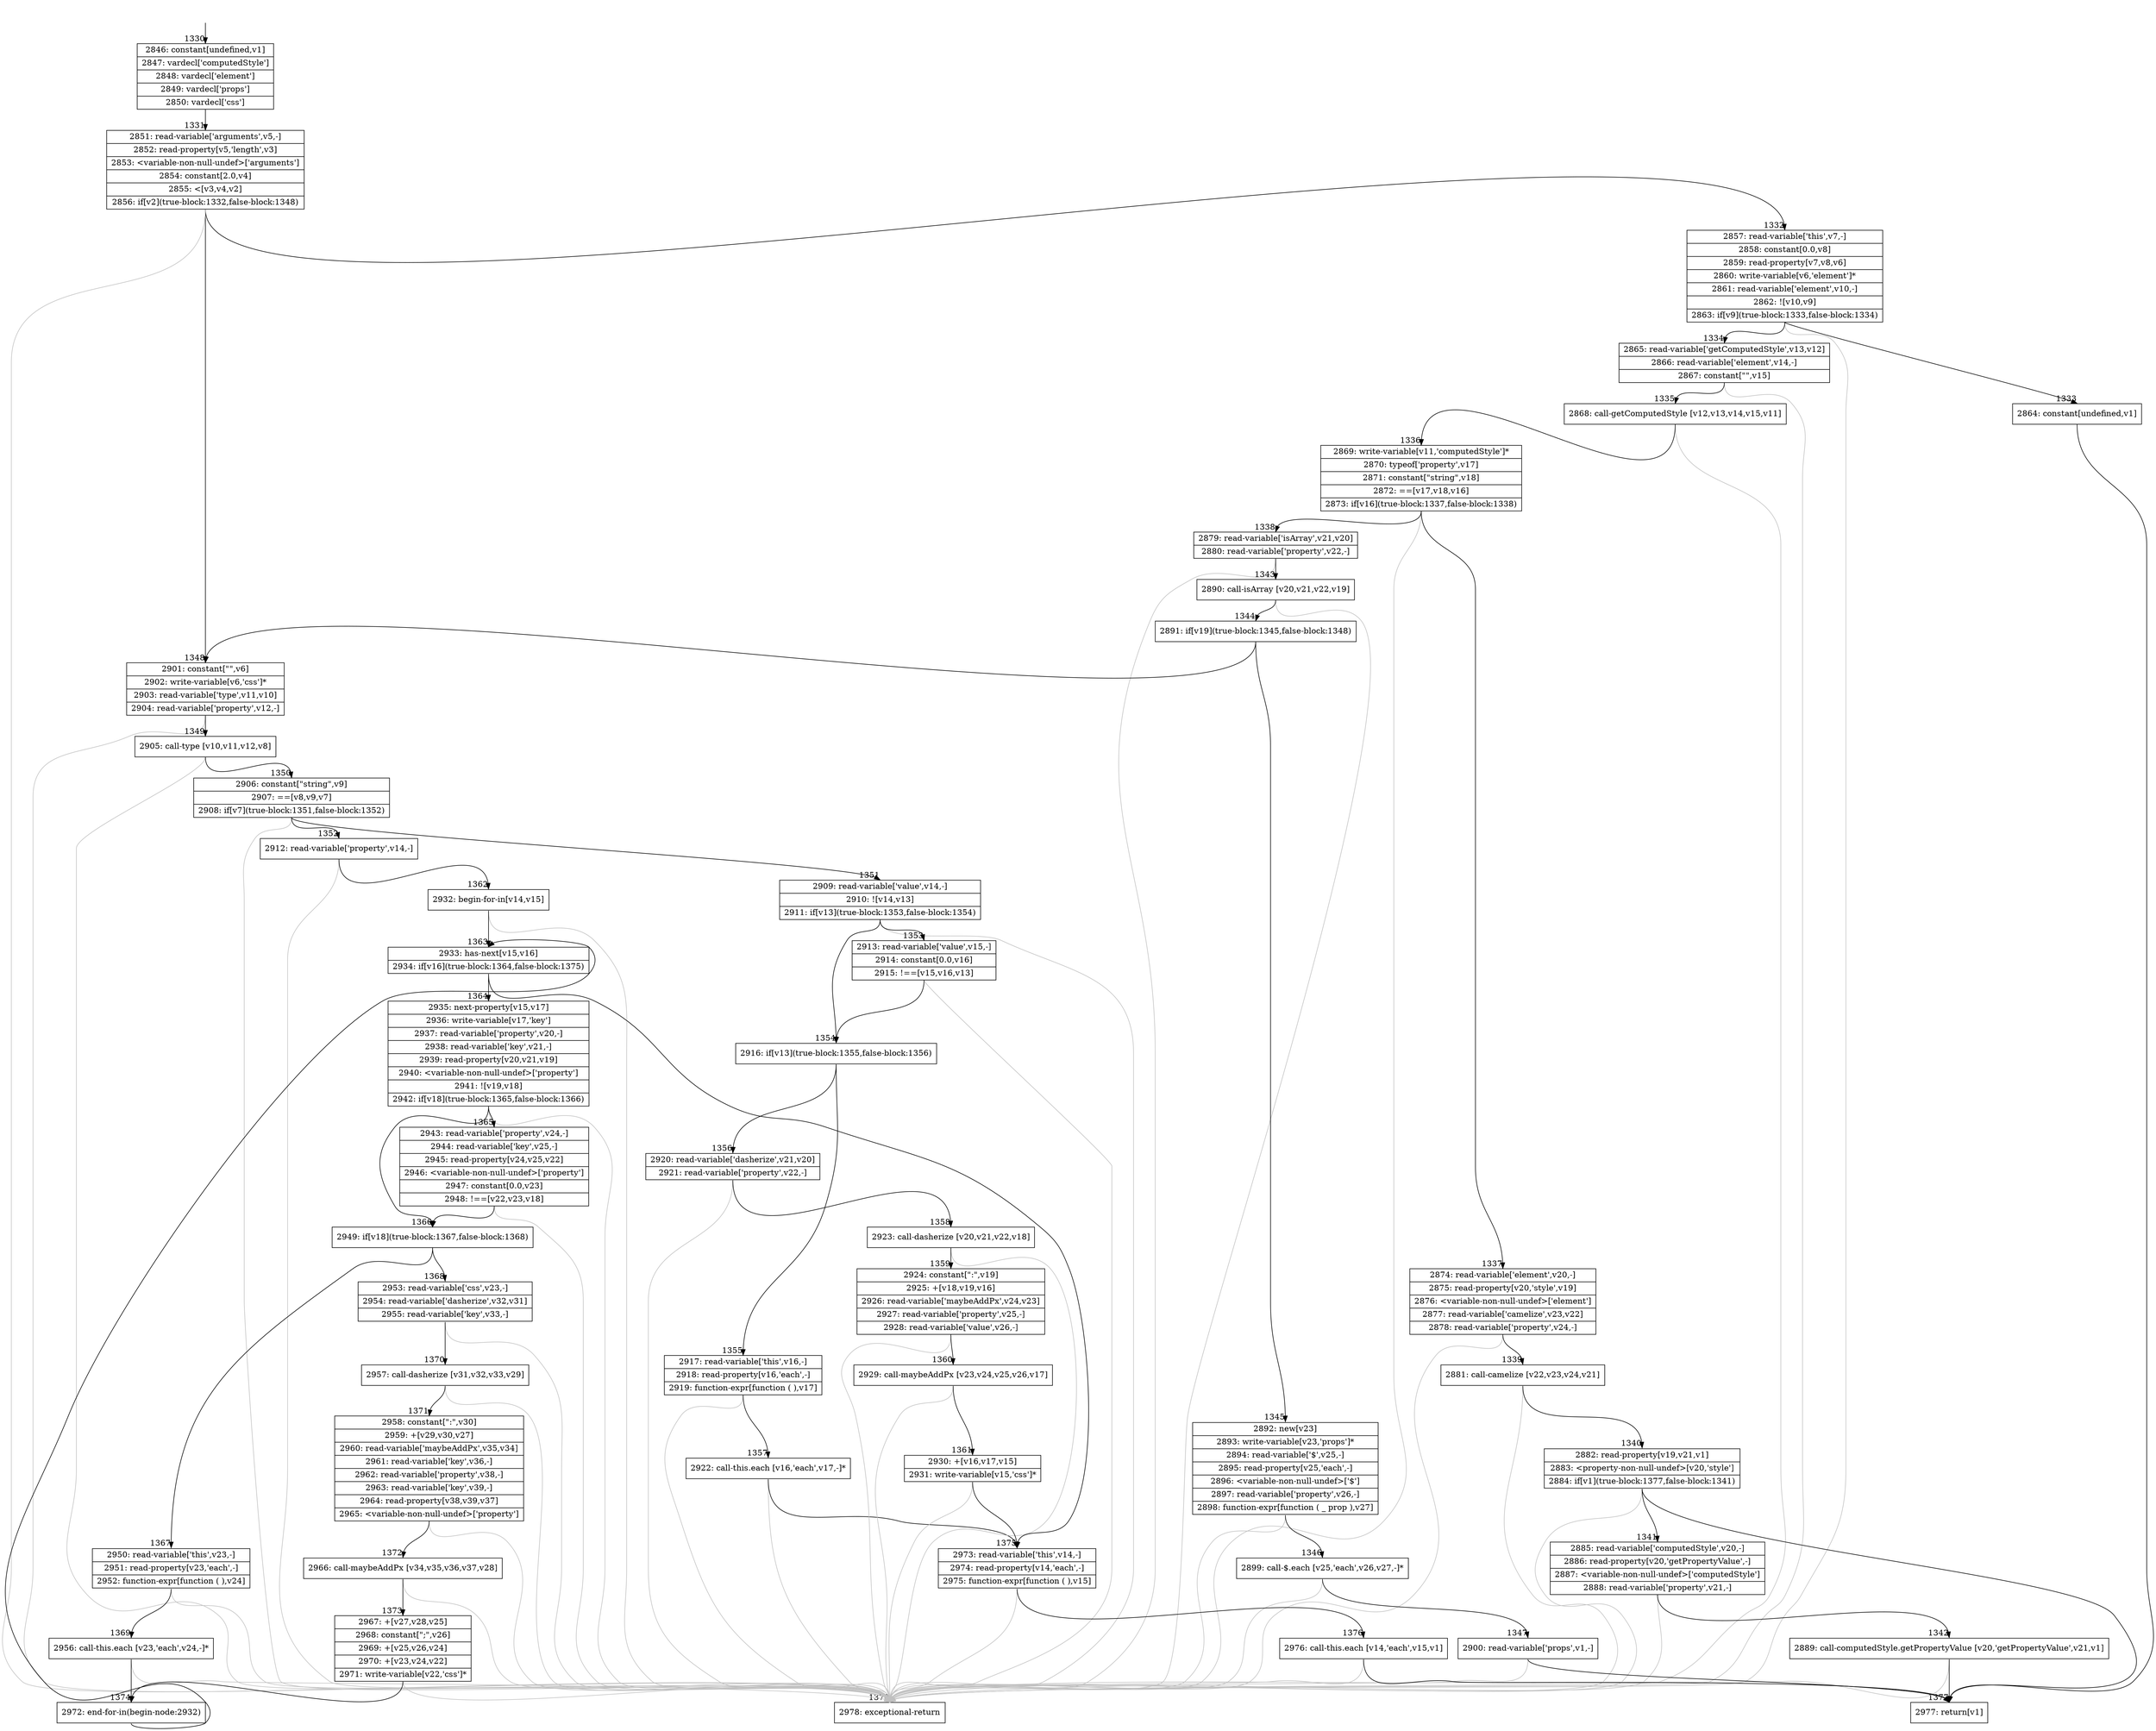 digraph {
rankdir="TD"
BB_entry126[shape=none,label=""];
BB_entry126 -> BB1330 [tailport=s, headport=n, headlabel="    1330"]
BB1330 [shape=record label="{2846: constant[undefined,v1]|2847: vardecl['computedStyle']|2848: vardecl['element']|2849: vardecl['props']|2850: vardecl['css']}" ] 
BB1330 -> BB1331 [tailport=s, headport=n, headlabel="      1331"]
BB1331 [shape=record label="{2851: read-variable['arguments',v5,-]|2852: read-property[v5,'length',v3]|2853: \<variable-non-null-undef\>['arguments']|2854: constant[2.0,v4]|2855: \<[v3,v4,v2]|2856: if[v2](true-block:1332,false-block:1348)}" ] 
BB1331 -> BB1332 [tailport=s, headport=n, headlabel="      1332"]
BB1331 -> BB1348 [tailport=s, headport=n, headlabel="      1348"]
BB1331 -> BB1378 [tailport=s, headport=n, color=gray, headlabel="      1378"]
BB1332 [shape=record label="{2857: read-variable['this',v7,-]|2858: constant[0.0,v8]|2859: read-property[v7,v8,v6]|2860: write-variable[v6,'element']*|2861: read-variable['element',v10,-]|2862: ![v10,v9]|2863: if[v9](true-block:1333,false-block:1334)}" ] 
BB1332 -> BB1333 [tailport=s, headport=n, headlabel="      1333"]
BB1332 -> BB1334 [tailport=s, headport=n, headlabel="      1334"]
BB1332 -> BB1378 [tailport=s, headport=n, color=gray]
BB1333 [shape=record label="{2864: constant[undefined,v1]}" ] 
BB1333 -> BB1377 [tailport=s, headport=n, headlabel="      1377"]
BB1334 [shape=record label="{2865: read-variable['getComputedStyle',v13,v12]|2866: read-variable['element',v14,-]|2867: constant[\"\",v15]}" ] 
BB1334 -> BB1335 [tailport=s, headport=n, headlabel="      1335"]
BB1334 -> BB1378 [tailport=s, headport=n, color=gray]
BB1335 [shape=record label="{2868: call-getComputedStyle [v12,v13,v14,v15,v11]}" ] 
BB1335 -> BB1336 [tailport=s, headport=n, headlabel="      1336"]
BB1335 -> BB1378 [tailport=s, headport=n, color=gray]
BB1336 [shape=record label="{2869: write-variable[v11,'computedStyle']*|2870: typeof['property',v17]|2871: constant[\"string\",v18]|2872: ==[v17,v18,v16]|2873: if[v16](true-block:1337,false-block:1338)}" ] 
BB1336 -> BB1337 [tailport=s, headport=n, headlabel="      1337"]
BB1336 -> BB1338 [tailport=s, headport=n, headlabel="      1338"]
BB1336 -> BB1378 [tailport=s, headport=n, color=gray]
BB1337 [shape=record label="{2874: read-variable['element',v20,-]|2875: read-property[v20,'style',v19]|2876: \<variable-non-null-undef\>['element']|2877: read-variable['camelize',v23,v22]|2878: read-variable['property',v24,-]}" ] 
BB1337 -> BB1339 [tailport=s, headport=n, headlabel="      1339"]
BB1337 -> BB1378 [tailport=s, headport=n, color=gray]
BB1338 [shape=record label="{2879: read-variable['isArray',v21,v20]|2880: read-variable['property',v22,-]}" ] 
BB1338 -> BB1343 [tailport=s, headport=n, headlabel="      1343"]
BB1338 -> BB1378 [tailport=s, headport=n, color=gray]
BB1339 [shape=record label="{2881: call-camelize [v22,v23,v24,v21]}" ] 
BB1339 -> BB1340 [tailport=s, headport=n, headlabel="      1340"]
BB1339 -> BB1378 [tailport=s, headport=n, color=gray]
BB1340 [shape=record label="{2882: read-property[v19,v21,v1]|2883: \<property-non-null-undef\>[v20,'style']|2884: if[v1](true-block:1377,false-block:1341)}" ] 
BB1340 -> BB1377 [tailport=s, headport=n]
BB1340 -> BB1341 [tailport=s, headport=n, headlabel="      1341"]
BB1340 -> BB1378 [tailport=s, headport=n, color=gray]
BB1341 [shape=record label="{2885: read-variable['computedStyle',v20,-]|2886: read-property[v20,'getPropertyValue',-]|2887: \<variable-non-null-undef\>['computedStyle']|2888: read-variable['property',v21,-]}" ] 
BB1341 -> BB1342 [tailport=s, headport=n, headlabel="      1342"]
BB1341 -> BB1378 [tailport=s, headport=n, color=gray]
BB1342 [shape=record label="{2889: call-computedStyle.getPropertyValue [v20,'getPropertyValue',v21,v1]}" ] 
BB1342 -> BB1377 [tailport=s, headport=n]
BB1342 -> BB1378 [tailport=s, headport=n, color=gray]
BB1343 [shape=record label="{2890: call-isArray [v20,v21,v22,v19]}" ] 
BB1343 -> BB1344 [tailport=s, headport=n, headlabel="      1344"]
BB1343 -> BB1378 [tailport=s, headport=n, color=gray]
BB1344 [shape=record label="{2891: if[v19](true-block:1345,false-block:1348)}" ] 
BB1344 -> BB1345 [tailport=s, headport=n, headlabel="      1345"]
BB1344 -> BB1348 [tailport=s, headport=n]
BB1345 [shape=record label="{2892: new[v23]|2893: write-variable[v23,'props']*|2894: read-variable['$',v25,-]|2895: read-property[v25,'each',-]|2896: \<variable-non-null-undef\>['$']|2897: read-variable['property',v26,-]|2898: function-expr[function ( _ prop ),v27]}" ] 
BB1345 -> BB1346 [tailport=s, headport=n, headlabel="      1346"]
BB1345 -> BB1378 [tailport=s, headport=n, color=gray]
BB1346 [shape=record label="{2899: call-$.each [v25,'each',v26,v27,-]*}" ] 
BB1346 -> BB1347 [tailport=s, headport=n, headlabel="      1347"]
BB1346 -> BB1378 [tailport=s, headport=n, color=gray]
BB1347 [shape=record label="{2900: read-variable['props',v1,-]}" ] 
BB1347 -> BB1377 [tailport=s, headport=n]
BB1347 -> BB1378 [tailport=s, headport=n, color=gray]
BB1348 [shape=record label="{2901: constant[\"\",v6]|2902: write-variable[v6,'css']*|2903: read-variable['type',v11,v10]|2904: read-variable['property',v12,-]}" ] 
BB1348 -> BB1349 [tailport=s, headport=n, headlabel="      1349"]
BB1348 -> BB1378 [tailport=s, headport=n, color=gray]
BB1349 [shape=record label="{2905: call-type [v10,v11,v12,v8]}" ] 
BB1349 -> BB1350 [tailport=s, headport=n, headlabel="      1350"]
BB1349 -> BB1378 [tailport=s, headport=n, color=gray]
BB1350 [shape=record label="{2906: constant[\"string\",v9]|2907: ==[v8,v9,v7]|2908: if[v7](true-block:1351,false-block:1352)}" ] 
BB1350 -> BB1351 [tailport=s, headport=n, headlabel="      1351"]
BB1350 -> BB1352 [tailport=s, headport=n, headlabel="      1352"]
BB1350 -> BB1378 [tailport=s, headport=n, color=gray]
BB1351 [shape=record label="{2909: read-variable['value',v14,-]|2910: ![v14,v13]|2911: if[v13](true-block:1353,false-block:1354)}" ] 
BB1351 -> BB1354 [tailport=s, headport=n, headlabel="      1354"]
BB1351 -> BB1353 [tailport=s, headport=n, headlabel="      1353"]
BB1351 -> BB1378 [tailport=s, headport=n, color=gray]
BB1352 [shape=record label="{2912: read-variable['property',v14,-]}" ] 
BB1352 -> BB1362 [tailport=s, headport=n, headlabel="      1362"]
BB1352 -> BB1378 [tailport=s, headport=n, color=gray]
BB1353 [shape=record label="{2913: read-variable['value',v15,-]|2914: constant[0.0,v16]|2915: !==[v15,v16,v13]}" ] 
BB1353 -> BB1354 [tailport=s, headport=n]
BB1353 -> BB1378 [tailport=s, headport=n, color=gray]
BB1354 [shape=record label="{2916: if[v13](true-block:1355,false-block:1356)}" ] 
BB1354 -> BB1355 [tailport=s, headport=n, headlabel="      1355"]
BB1354 -> BB1356 [tailport=s, headport=n, headlabel="      1356"]
BB1355 [shape=record label="{2917: read-variable['this',v16,-]|2918: read-property[v16,'each',-]|2919: function-expr[function ( ),v17]}" ] 
BB1355 -> BB1357 [tailport=s, headport=n, headlabel="      1357"]
BB1355 -> BB1378 [tailport=s, headport=n, color=gray]
BB1356 [shape=record label="{2920: read-variable['dasherize',v21,v20]|2921: read-variable['property',v22,-]}" ] 
BB1356 -> BB1358 [tailport=s, headport=n, headlabel="      1358"]
BB1356 -> BB1378 [tailport=s, headport=n, color=gray]
BB1357 [shape=record label="{2922: call-this.each [v16,'each',v17,-]*}" ] 
BB1357 -> BB1375 [tailport=s, headport=n, headlabel="      1375"]
BB1357 -> BB1378 [tailport=s, headport=n, color=gray]
BB1358 [shape=record label="{2923: call-dasherize [v20,v21,v22,v18]}" ] 
BB1358 -> BB1359 [tailport=s, headport=n, headlabel="      1359"]
BB1358 -> BB1378 [tailport=s, headport=n, color=gray]
BB1359 [shape=record label="{2924: constant[\":\",v19]|2925: +[v18,v19,v16]|2926: read-variable['maybeAddPx',v24,v23]|2927: read-variable['property',v25,-]|2928: read-variable['value',v26,-]}" ] 
BB1359 -> BB1360 [tailport=s, headport=n, headlabel="      1360"]
BB1359 -> BB1378 [tailport=s, headport=n, color=gray]
BB1360 [shape=record label="{2929: call-maybeAddPx [v23,v24,v25,v26,v17]}" ] 
BB1360 -> BB1361 [tailport=s, headport=n, headlabel="      1361"]
BB1360 -> BB1378 [tailport=s, headport=n, color=gray]
BB1361 [shape=record label="{2930: +[v16,v17,v15]|2931: write-variable[v15,'css']*}" ] 
BB1361 -> BB1375 [tailport=s, headport=n]
BB1361 -> BB1378 [tailport=s, headport=n, color=gray]
BB1362 [shape=record label="{2932: begin-for-in[v14,v15]}" ] 
BB1362 -> BB1363 [tailport=s, headport=n, headlabel="      1363"]
BB1362 -> BB1378 [tailport=s, headport=n, color=gray]
BB1363 [shape=record label="{2933: has-next[v15,v16]|2934: if[v16](true-block:1364,false-block:1375)}" ] 
BB1363 -> BB1364 [tailport=s, headport=n, headlabel="      1364"]
BB1363 -> BB1375 [tailport=s, headport=n]
BB1364 [shape=record label="{2935: next-property[v15,v17]|2936: write-variable[v17,'key']|2937: read-variable['property',v20,-]|2938: read-variable['key',v21,-]|2939: read-property[v20,v21,v19]|2940: \<variable-non-null-undef\>['property']|2941: ![v19,v18]|2942: if[v18](true-block:1365,false-block:1366)}" ] 
BB1364 -> BB1366 [tailport=s, headport=n, headlabel="      1366"]
BB1364 -> BB1365 [tailport=s, headport=n, headlabel="      1365"]
BB1364 -> BB1378 [tailport=s, headport=n, color=gray]
BB1365 [shape=record label="{2943: read-variable['property',v24,-]|2944: read-variable['key',v25,-]|2945: read-property[v24,v25,v22]|2946: \<variable-non-null-undef\>['property']|2947: constant[0.0,v23]|2948: !==[v22,v23,v18]}" ] 
BB1365 -> BB1366 [tailport=s, headport=n]
BB1365 -> BB1378 [tailport=s, headport=n, color=gray]
BB1366 [shape=record label="{2949: if[v18](true-block:1367,false-block:1368)}" ] 
BB1366 -> BB1367 [tailport=s, headport=n, headlabel="      1367"]
BB1366 -> BB1368 [tailport=s, headport=n, headlabel="      1368"]
BB1367 [shape=record label="{2950: read-variable['this',v23,-]|2951: read-property[v23,'each',-]|2952: function-expr[function ( ),v24]}" ] 
BB1367 -> BB1369 [tailport=s, headport=n, headlabel="      1369"]
BB1367 -> BB1378 [tailport=s, headport=n, color=gray]
BB1368 [shape=record label="{2953: read-variable['css',v23,-]|2954: read-variable['dasherize',v32,v31]|2955: read-variable['key',v33,-]}" ] 
BB1368 -> BB1370 [tailport=s, headport=n, headlabel="      1370"]
BB1368 -> BB1378 [tailport=s, headport=n, color=gray]
BB1369 [shape=record label="{2956: call-this.each [v23,'each',v24,-]*}" ] 
BB1369 -> BB1374 [tailport=s, headport=n, headlabel="      1374"]
BB1369 -> BB1378 [tailport=s, headport=n, color=gray]
BB1370 [shape=record label="{2957: call-dasherize [v31,v32,v33,v29]}" ] 
BB1370 -> BB1371 [tailport=s, headport=n, headlabel="      1371"]
BB1370 -> BB1378 [tailport=s, headport=n, color=gray]
BB1371 [shape=record label="{2958: constant[\":\",v30]|2959: +[v29,v30,v27]|2960: read-variable['maybeAddPx',v35,v34]|2961: read-variable['key',v36,-]|2962: read-variable['property',v38,-]|2963: read-variable['key',v39,-]|2964: read-property[v38,v39,v37]|2965: \<variable-non-null-undef\>['property']}" ] 
BB1371 -> BB1372 [tailport=s, headport=n, headlabel="      1372"]
BB1371 -> BB1378 [tailport=s, headport=n, color=gray]
BB1372 [shape=record label="{2966: call-maybeAddPx [v34,v35,v36,v37,v28]}" ] 
BB1372 -> BB1373 [tailport=s, headport=n, headlabel="      1373"]
BB1372 -> BB1378 [tailport=s, headport=n, color=gray]
BB1373 [shape=record label="{2967: +[v27,v28,v25]|2968: constant[\";\",v26]|2969: +[v25,v26,v24]|2970: +[v23,v24,v22]|2971: write-variable[v22,'css']*}" ] 
BB1373 -> BB1374 [tailport=s, headport=n]
BB1373 -> BB1378 [tailport=s, headport=n, color=gray]
BB1374 [shape=record label="{2972: end-for-in(begin-node:2932)}" ] 
BB1374 -> BB1363 [tailport=s, headport=n]
BB1375 [shape=record label="{2973: read-variable['this',v14,-]|2974: read-property[v14,'each',-]|2975: function-expr[function ( ),v15]}" ] 
BB1375 -> BB1376 [tailport=s, headport=n, headlabel="      1376"]
BB1375 -> BB1378 [tailport=s, headport=n, color=gray]
BB1376 [shape=record label="{2976: call-this.each [v14,'each',v15,v1]}" ] 
BB1376 -> BB1377 [tailport=s, headport=n]
BB1376 -> BB1378 [tailport=s, headport=n, color=gray]
BB1377 [shape=record label="{2977: return[v1]}" ] 
BB1378 [shape=record label="{2978: exceptional-return}" ] 
//#$~ 702
}
